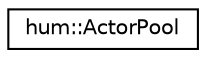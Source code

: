 digraph "Graphical Class Hierarchy"
{
  edge [fontname="Helvetica",fontsize="10",labelfontname="Helvetica",labelfontsize="10"];
  node [fontname="Helvetica",fontsize="10",shape=record];
  rankdir="LR";
  Node1 [label="hum::ActorPool",height=0.2,width=0.4,color="black", fillcolor="white", style="filled",URL="$classhum_1_1ActorPool.html",tooltip="Handles a pool of actors. "];
}
